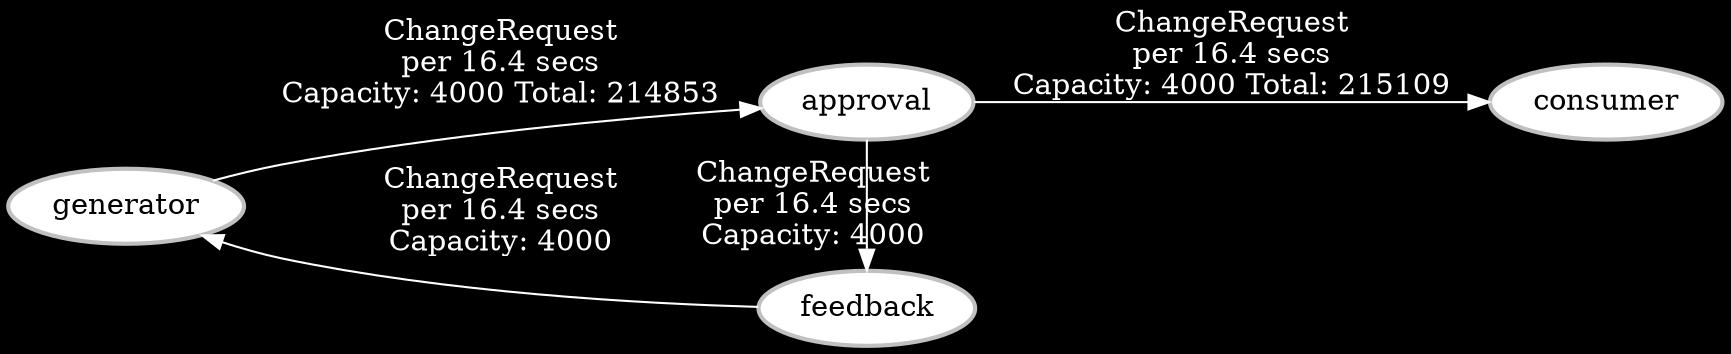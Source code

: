 digraph G {
rankdir=LR;
node [style=filled, fillcolor=white, fontcolor=black];
edge [color=white, fontcolor=white];
graph [bgcolor=black];


"0" [label="generator", color=grey, penwidth=2];
"1" [label="approval", color=grey, penwidth=2];
"2" [label="feedback", color=grey, penwidth=2];
"3" [label="consumer", color=grey, penwidth=2];
"0" -> "1" [label="ChangeRequest
per 16.4 secs
Capacity: 4000 Total: 214853
", color=white, penwidth=1];
"1" -> "3" [label="ChangeRequest
per 16.4 secs
Capacity: 4000 Total: 215109
", color=white, penwidth=1];
"1" -> "2" [label="ChangeRequest
per 16.4 secs
Capacity: 4000
", color=white, penwidth=1];
{rank=same; "1" "2"};
"2" -> "0" [label="ChangeRequest
per 16.4 secs
Capacity: 4000
", color=white, penwidth=1];
}
